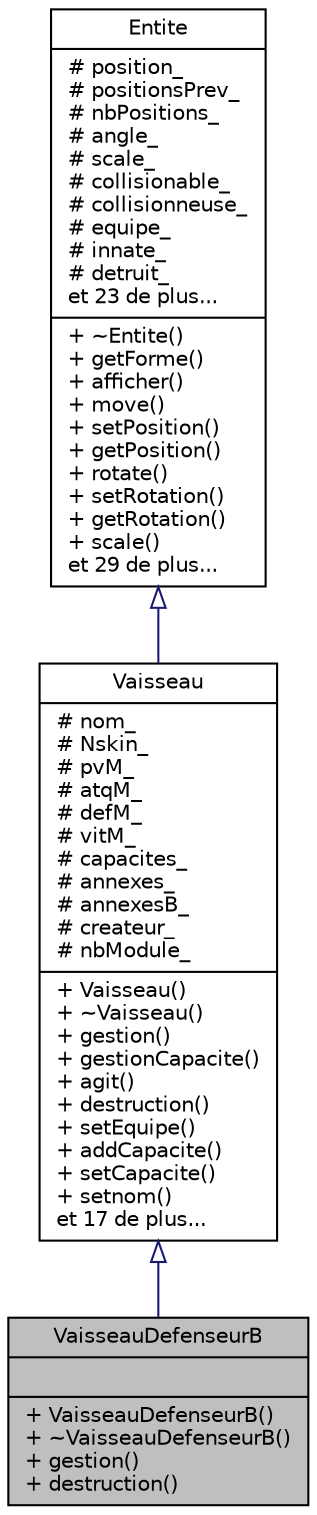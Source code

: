 digraph "VaisseauDefenseurB"
{
 // INTERACTIVE_SVG=YES
  edge [fontname="Helvetica",fontsize="10",labelfontname="Helvetica",labelfontsize="10"];
  node [fontname="Helvetica",fontsize="10",shape=record];
  Node0 [label="{VaisseauDefenseurB\n||+ VaisseauDefenseurB()\l+ ~VaisseauDefenseurB()\l+ gestion()\l+ destruction()\l}",height=0.2,width=0.4,color="black", fillcolor="grey75", style="filled", fontcolor="black"];
  Node1 -> Node0 [dir="back",color="midnightblue",fontsize="10",style="solid",arrowtail="onormal"];
  Node1 [label="{Vaisseau\n|# nom_\l# Nskin_\l# pvM_\l# atqM_\l# defM_\l# vitM_\l# capacites_\l# annexes_\l# annexesB_\l# createur_\l# nbModule_\l|+ Vaisseau()\l+ ~Vaisseau()\l+ gestion()\l+ gestionCapacite()\l+ agit()\l+ destruction()\l+ setEquipe()\l+ addCapacite()\l+ setCapacite()\l+ setnom()\let 17 de plus...\l}",height=0.2,width=0.4,color="black", fillcolor="white", style="filled",URL="$class_vaisseau.html",tooltip="classe du vaisseau (véhicule) d&#39;un joueur ou d&#39;un ennemi "];
  Node2 -> Node1 [dir="back",color="midnightblue",fontsize="10",style="solid",arrowtail="onormal"];
  Node2 [label="{Entite\n|# position_\l# positionsPrev_\l# nbPositions_\l# angle_\l# scale_\l# collisionable_\l# collisionneuse_\l# equipe_\l# innate_\l# detruit_\let 23 de plus...\l|+ ~Entite()\l+ getForme()\l+ afficher()\l+ move()\l+ setPosition()\l+ getPosition()\l+ rotate()\l+ setRotation()\l+ getRotation()\l+ scale()\let 29 de plus...\l}",height=0.2,width=0.4,color="black", fillcolor="white", style="filled",URL="$class_entite.html",tooltip="Classe virtuelle qui définit une entité "];
}
